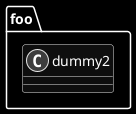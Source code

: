 {
  "sha1": "pnar0v7912v4j22k60tqvn7eelgzmx3",
  "insertion": {
    "when": "2024-06-04T17:28:41.471Z",
    "user": "plantuml@gmail.com"
  }
}
@startuml
skinparam shadowing false
skinparam monochrome reverse
package foo {
class dummy2
}
@enduml
